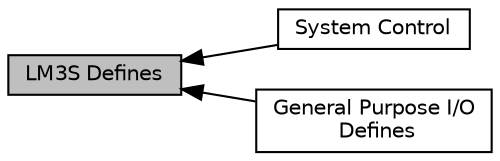 digraph "LM3S Defines"
{
  edge [fontname="Helvetica",fontsize="10",labelfontname="Helvetica",labelfontsize="10"];
  node [fontname="Helvetica",fontsize="10",shape=record];
  rankdir=LR;
  Node2 [label="System Control",height=0.2,width=0.4,color="black", fillcolor="white", style="filled",URL="$group__systemcontrol__defines.html",tooltip="Defined Constants and Types for the LM3S System Control "];
  Node0 [label="LM3S Defines",height=0.2,width=0.4,color="black", fillcolor="grey75", style="filled", fontcolor="black"];
  Node1 [label="General Purpose I/O\l Defines",height=0.2,width=0.4,color="black", fillcolor="white", style="filled",URL="$group__gpio__defines.html",tooltip="Defined Constants and Types for the LM3S General Purpose I/O "];
  Node0->Node1 [shape=plaintext, dir="back", style="solid"];
  Node0->Node2 [shape=plaintext, dir="back", style="solid"];
}
